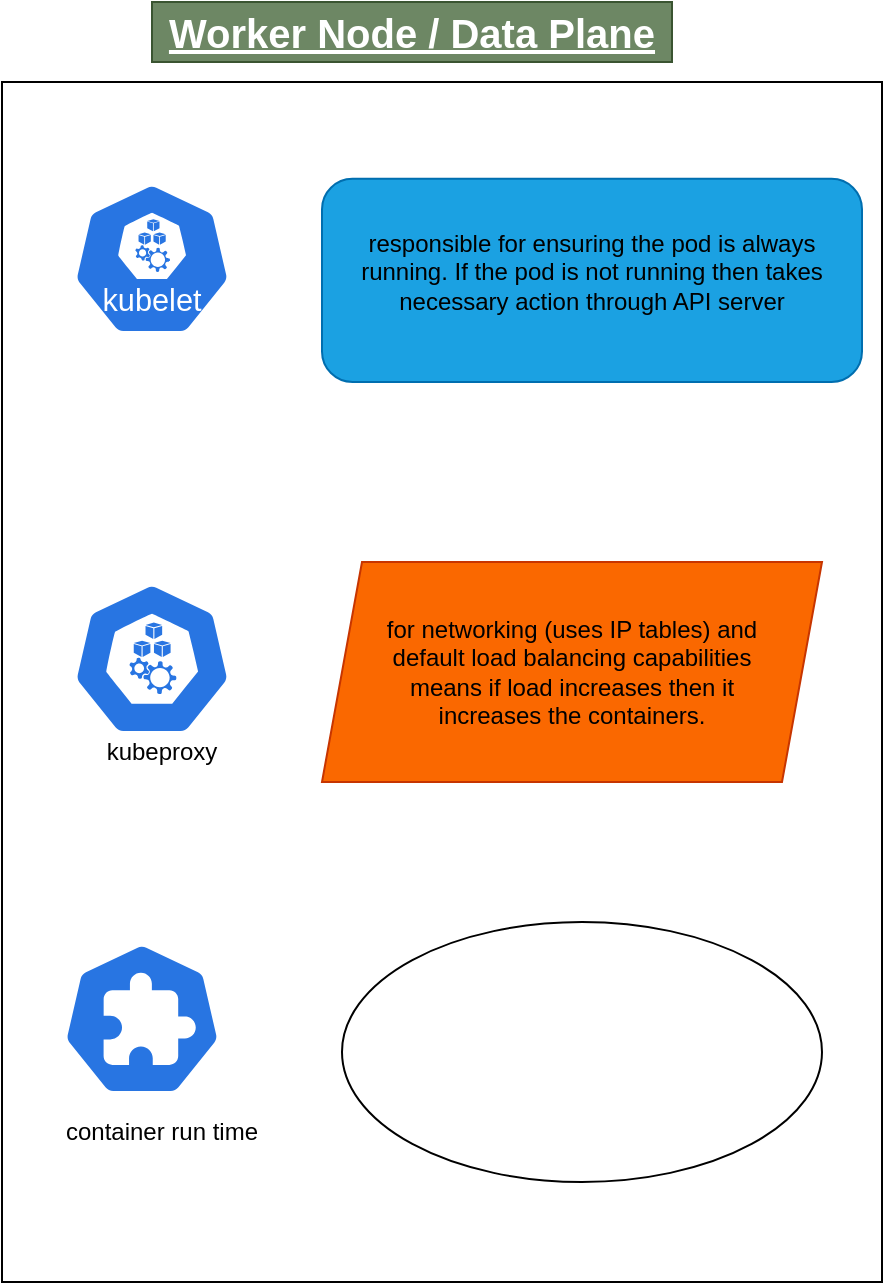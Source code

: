 <mxfile version="28.0.9">
  <diagram name="Page-1" id="CiXIOeun1XRlg9KHR74v">
    <mxGraphModel dx="872" dy="1565" grid="1" gridSize="10" guides="1" tooltips="1" connect="1" arrows="1" fold="1" page="1" pageScale="1" pageWidth="850" pageHeight="1100" math="0" shadow="0">
      <root>
        <mxCell id="0" />
        <mxCell id="1" parent="0" />
        <mxCell id="UNs61rUXciKWKDsNya_f-2" value="" style="rounded=0;whiteSpace=wrap;html=1;fontColor=light-dark(default, #c4bfbf);" vertex="1" parent="1">
          <mxGeometry x="350" y="-30" width="440" height="600" as="geometry" />
        </mxCell>
        <mxCell id="UNs61rUXciKWKDsNya_f-3" value="" style="aspect=fixed;sketch=0;html=1;dashed=0;whitespace=wrap;verticalLabelPosition=bottom;verticalAlign=top;fillColor=#2875E2;strokeColor=#ffffff;points=[[0.005,0.63,0],[0.1,0.2,0],[0.9,0.2,0],[0.5,0,0],[0.995,0.63,0],[0.72,0.99,0],[0.5,1,0],[0.28,0.99,0]];shape=mxgraph.kubernetes.icon2;prIcon=k_proxy" vertex="1" parent="1">
          <mxGeometry x="385" y="220" width="80" height="76.8" as="geometry" />
        </mxCell>
        <mxCell id="UNs61rUXciKWKDsNya_f-5" value="" style="aspect=fixed;sketch=0;html=1;dashed=0;whitespace=wrap;verticalLabelPosition=bottom;verticalAlign=top;fillColor=#2875E2;strokeColor=#ffffff;points=[[0.005,0.63,0],[0.1,0.2,0],[0.9,0.2,0],[0.5,0,0],[0.995,0.63,0],[0.72,0.99,0],[0.5,1,0],[0.28,0.99,0]];shape=mxgraph.kubernetes.icon2;kubernetesLabel=1;prIcon=kubelet" vertex="1" parent="1">
          <mxGeometry x="385" y="20" width="80" height="76.8" as="geometry" />
        </mxCell>
        <mxCell id="UNs61rUXciKWKDsNya_f-6" value="" style="rounded=1;whiteSpace=wrap;html=1;fillColor=#1ba1e2;fontColor=#ffffff;strokeColor=#006EAF;" vertex="1" parent="1">
          <mxGeometry x="510" y="18.4" width="270" height="101.6" as="geometry" />
        </mxCell>
        <mxCell id="UNs61rUXciKWKDsNya_f-7" value="responsible for ensuring the pod is always running. If the pod is not running then takes necessary action through API server" style="text;html=1;align=center;verticalAlign=middle;whiteSpace=wrap;rounded=0;" vertex="1" parent="1">
          <mxGeometry x="520" y="20" width="250" height="90" as="geometry" />
        </mxCell>
        <mxCell id="UNs61rUXciKWKDsNya_f-9" value="kubeproxy" style="text;html=1;align=center;verticalAlign=middle;whiteSpace=wrap;rounded=0;" vertex="1" parent="1">
          <mxGeometry x="400" y="290" width="60" height="30" as="geometry" />
        </mxCell>
        <mxCell id="UNs61rUXciKWKDsNya_f-11" value="" style="shape=parallelogram;perimeter=parallelogramPerimeter;whiteSpace=wrap;html=1;fixedSize=1;fillColor=#fa6800;fontColor=light-dark(default, #9a8d8d);strokeColor=#C73500;" vertex="1" parent="1">
          <mxGeometry x="510" y="210" width="250" height="110" as="geometry" />
        </mxCell>
        <mxCell id="UNs61rUXciKWKDsNya_f-12" value="for networking (uses IP tables) and default load balancing capabilities means if load increases then it increases the containers." style="text;html=1;align=center;verticalAlign=middle;whiteSpace=wrap;rounded=0;" vertex="1" parent="1">
          <mxGeometry x="530" y="220" width="210" height="90" as="geometry" />
        </mxCell>
        <mxCell id="UNs61rUXciKWKDsNya_f-13" value="" style="ellipse;whiteSpace=wrap;html=1;" vertex="1" parent="1">
          <mxGeometry x="520" y="390" width="240" height="130" as="geometry" />
        </mxCell>
        <mxCell id="UNs61rUXciKWKDsNya_f-14" value="" style="aspect=fixed;sketch=0;html=1;dashed=0;whitespace=wrap;verticalLabelPosition=bottom;verticalAlign=top;fillColor=#2875E2;strokeColor=#ffffff;points=[[0.005,0.63,0],[0.1,0.2,0],[0.9,0.2,0],[0.5,0,0],[0.995,0.63,0],[0.72,0.99,0],[0.5,1,0],[0.28,0.99,0]];shape=mxgraph.kubernetes.icon2;prIcon=crd" vertex="1" parent="1">
          <mxGeometry x="380" y="400" width="80" height="76.8" as="geometry" />
        </mxCell>
        <mxCell id="UNs61rUXciKWKDsNya_f-15" value="container run time" style="text;html=1;align=center;verticalAlign=middle;whiteSpace=wrap;rounded=0;" vertex="1" parent="1">
          <mxGeometry x="380" y="480" width="100" height="30" as="geometry" />
        </mxCell>
        <mxCell id="UNs61rUXciKWKDsNya_f-16" value="&lt;b&gt;&lt;font style=&quot;font-size: 20px;&quot;&gt;&lt;u&gt;Worker Node / Data Plane&lt;/u&gt;&lt;/font&gt;&lt;/b&gt;" style="text;html=1;align=center;verticalAlign=middle;whiteSpace=wrap;rounded=0;fillColor=#6d8764;fontColor=#ffffff;strokeColor=#3A5431;" vertex="1" parent="1">
          <mxGeometry x="425" y="-70" width="260" height="30" as="geometry" />
        </mxCell>
      </root>
    </mxGraphModel>
  </diagram>
</mxfile>
